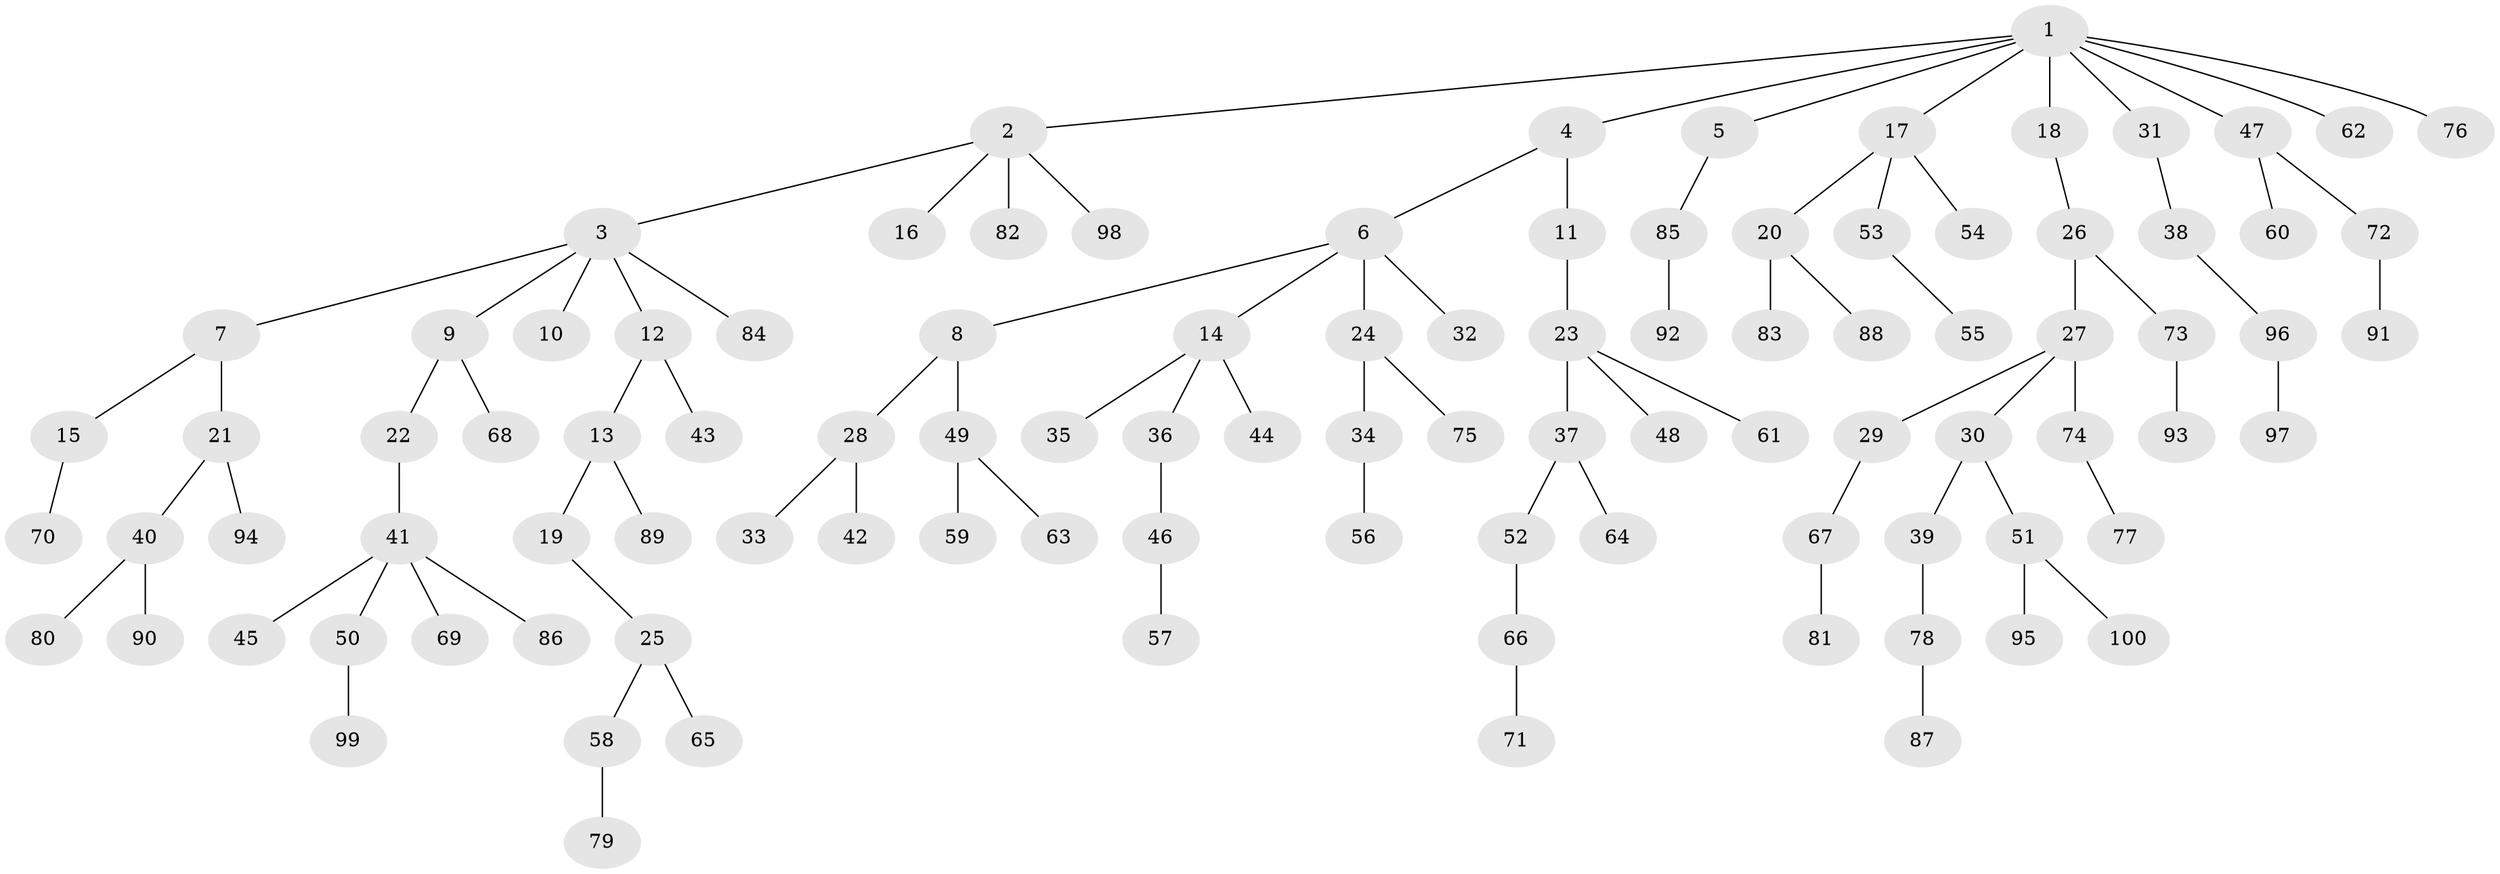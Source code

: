 // Generated by graph-tools (version 1.1) at 2025/11/02/21/25 10:11:10]
// undirected, 100 vertices, 99 edges
graph export_dot {
graph [start="1"]
  node [color=gray90,style=filled];
  1;
  2;
  3;
  4;
  5;
  6;
  7;
  8;
  9;
  10;
  11;
  12;
  13;
  14;
  15;
  16;
  17;
  18;
  19;
  20;
  21;
  22;
  23;
  24;
  25;
  26;
  27;
  28;
  29;
  30;
  31;
  32;
  33;
  34;
  35;
  36;
  37;
  38;
  39;
  40;
  41;
  42;
  43;
  44;
  45;
  46;
  47;
  48;
  49;
  50;
  51;
  52;
  53;
  54;
  55;
  56;
  57;
  58;
  59;
  60;
  61;
  62;
  63;
  64;
  65;
  66;
  67;
  68;
  69;
  70;
  71;
  72;
  73;
  74;
  75;
  76;
  77;
  78;
  79;
  80;
  81;
  82;
  83;
  84;
  85;
  86;
  87;
  88;
  89;
  90;
  91;
  92;
  93;
  94;
  95;
  96;
  97;
  98;
  99;
  100;
  1 -- 2;
  1 -- 4;
  1 -- 5;
  1 -- 17;
  1 -- 18;
  1 -- 31;
  1 -- 47;
  1 -- 62;
  1 -- 76;
  2 -- 3;
  2 -- 16;
  2 -- 82;
  2 -- 98;
  3 -- 7;
  3 -- 9;
  3 -- 10;
  3 -- 12;
  3 -- 84;
  4 -- 6;
  4 -- 11;
  5 -- 85;
  6 -- 8;
  6 -- 14;
  6 -- 24;
  6 -- 32;
  7 -- 15;
  7 -- 21;
  8 -- 28;
  8 -- 49;
  9 -- 22;
  9 -- 68;
  11 -- 23;
  12 -- 13;
  12 -- 43;
  13 -- 19;
  13 -- 89;
  14 -- 35;
  14 -- 36;
  14 -- 44;
  15 -- 70;
  17 -- 20;
  17 -- 53;
  17 -- 54;
  18 -- 26;
  19 -- 25;
  20 -- 83;
  20 -- 88;
  21 -- 40;
  21 -- 94;
  22 -- 41;
  23 -- 37;
  23 -- 48;
  23 -- 61;
  24 -- 34;
  24 -- 75;
  25 -- 58;
  25 -- 65;
  26 -- 27;
  26 -- 73;
  27 -- 29;
  27 -- 30;
  27 -- 74;
  28 -- 33;
  28 -- 42;
  29 -- 67;
  30 -- 39;
  30 -- 51;
  31 -- 38;
  34 -- 56;
  36 -- 46;
  37 -- 52;
  37 -- 64;
  38 -- 96;
  39 -- 78;
  40 -- 80;
  40 -- 90;
  41 -- 45;
  41 -- 50;
  41 -- 69;
  41 -- 86;
  46 -- 57;
  47 -- 60;
  47 -- 72;
  49 -- 59;
  49 -- 63;
  50 -- 99;
  51 -- 95;
  51 -- 100;
  52 -- 66;
  53 -- 55;
  58 -- 79;
  66 -- 71;
  67 -- 81;
  72 -- 91;
  73 -- 93;
  74 -- 77;
  78 -- 87;
  85 -- 92;
  96 -- 97;
}
